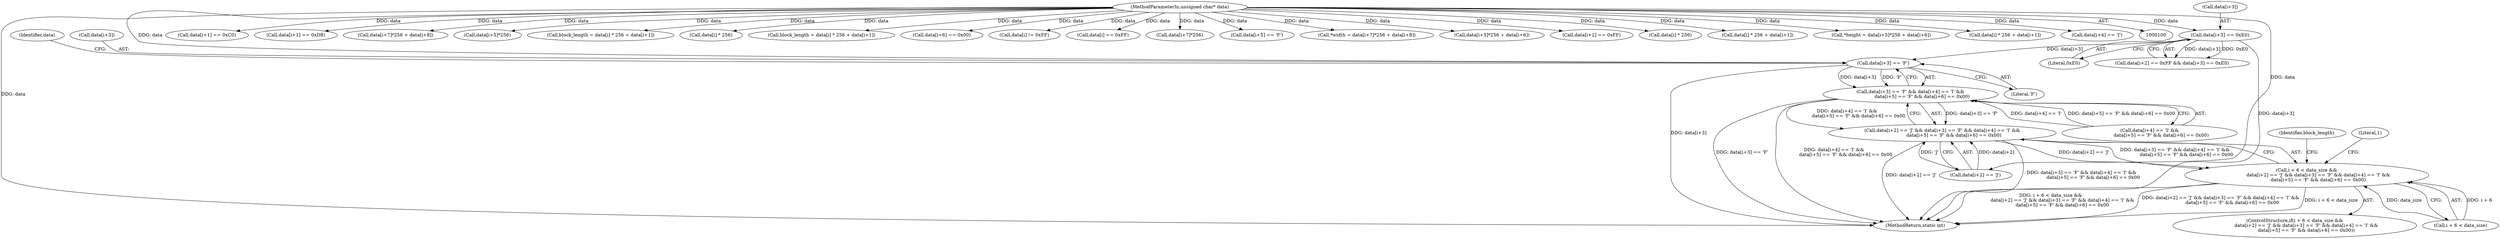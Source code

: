 digraph "0_PDFGen_ee58aff6918b8bbc3be29b9e3089485ea46ff956@pointer" {
"1000166" [label="(Call,data[i+3] == 'F')"];
"1000139" [label="(Call,data[i+3] == 0xE0)"];
"1000101" [label="(MethodParameterIn,unsigned char* data)"];
"1000165" [label="(Call,data[i+3] == 'F' && data[i+4] == 'I' &&\n                data[i+5] == 'F' && data[i+6] == 0x00)"];
"1000157" [label="(Call,data[i+2] == 'J' && data[i+3] == 'F' && data[i+4] == 'I' &&\n                data[i+5] == 'F' && data[i+6] == 0x00)"];
"1000151" [label="(Call,i + 6 < data_size &&\n                data[i+2] == 'J' && data[i+3] == 'F' && data[i+4] == 'I' &&\n                data[i+5] == 'F' && data[i+6] == 0x00)"];
"1000150" [label="(ControlStructure,if(i + 6 < data_size &&\n                data[i+2] == 'J' && data[i+3] == 'F' && data[i+4] == 'I' &&\n                data[i+5] == 'F' && data[i+6] == 0x00))"];
"1000238" [label="(Call,data[i+1] == 0xC0)"];
"1000124" [label="(Call,data[i+1] == 0xD8)"];
"1000265" [label="(Call,data[i+7]*256 + data[i+8])"];
"1000250" [label="(Call,data[i+5]*256)"];
"1000283" [label="(Call,block_length = data[i] * 256 + data[i+1])"];
"1000176" [label="(Identifier,data)"];
"1000151" [label="(Call,i + 6 < data_size &&\n                data[i+2] == 'J' && data[i+3] == 'F' && data[i+4] == 'I' &&\n                data[i+5] == 'F' && data[i+6] == 0x00)"];
"1000201" [label="(Call,data[i] * 256)"];
"1000167" [label="(Call,data[i+3])"];
"1000198" [label="(Call,block_length = data[i] * 256 + data[i+1])"];
"1000165" [label="(Call,data[i+3] == 'F' && data[i+4] == 'I' &&\n                data[i+5] == 'F' && data[i+6] == 0x00)"];
"1000101" [label="(MethodParameterIn,unsigned char* data)"];
"1000189" [label="(Call,data[i+6] == 0x00)"];
"1000229" [label="(Call,data[i] != 0xFF)"];
"1000152" [label="(Call,i + 6 < data_size)"];
"1000118" [label="(Call,data[i] == 0xFF)"];
"1000157" [label="(Call,data[i+2] == 'J' && data[i+3] == 'F' && data[i+4] == 'I' &&\n                data[i+5] == 'F' && data[i+6] == 0x00)"];
"1000139" [label="(Call,data[i+3] == 0xE0)"];
"1000266" [label="(Call,data[i+7]*256)"];
"1000182" [label="(Call,data[i+5] == 'F')"];
"1000262" [label="(Call,*width = data[i+7]*256 + data[i+8])"];
"1000131" [label="(Call,data[i+2] == 0xFF && data[i+3] == 0xE0)"];
"1000249" [label="(Call,data[i+5]*256 + data[i+6])"];
"1000132" [label="(Call,data[i+2] == 0xFF)"];
"1000166" [label="(Call,data[i+3] == 'F')"];
"1000286" [label="(Call,data[i] * 256)"];
"1000200" [label="(Call,data[i] * 256 + data[i+1])"];
"1000173" [label="(Call,data[i+4] == 'I' &&\n                data[i+5] == 'F' && data[i+6] == 0x00)"];
"1000158" [label="(Call,data[i+2] == 'J')"];
"1000199" [label="(Identifier,block_length)"];
"1000299" [label="(MethodReturn,static int)"];
"1000298" [label="(Literal,1)"];
"1000246" [label="(Call,*height = data[i+5]*256 + data[i+6])"];
"1000145" [label="(Literal,0xE0)"];
"1000140" [label="(Call,data[i+3])"];
"1000172" [label="(Literal,'F')"];
"1000285" [label="(Call,data[i] * 256 + data[i+1])"];
"1000174" [label="(Call,data[i+4] == 'I')"];
"1000166" -> "1000165"  [label="AST: "];
"1000166" -> "1000172"  [label="CFG: "];
"1000167" -> "1000166"  [label="AST: "];
"1000172" -> "1000166"  [label="AST: "];
"1000176" -> "1000166"  [label="CFG: "];
"1000165" -> "1000166"  [label="CFG: "];
"1000166" -> "1000299"  [label="DDG: data[i+3]"];
"1000166" -> "1000165"  [label="DDG: data[i+3]"];
"1000166" -> "1000165"  [label="DDG: 'F'"];
"1000139" -> "1000166"  [label="DDG: data[i+3]"];
"1000101" -> "1000166"  [label="DDG: data"];
"1000139" -> "1000131"  [label="AST: "];
"1000139" -> "1000145"  [label="CFG: "];
"1000140" -> "1000139"  [label="AST: "];
"1000145" -> "1000139"  [label="AST: "];
"1000131" -> "1000139"  [label="CFG: "];
"1000139" -> "1000299"  [label="DDG: data[i+3]"];
"1000139" -> "1000131"  [label="DDG: data[i+3]"];
"1000139" -> "1000131"  [label="DDG: 0xE0"];
"1000101" -> "1000139"  [label="DDG: data"];
"1000101" -> "1000100"  [label="AST: "];
"1000101" -> "1000299"  [label="DDG: data"];
"1000101" -> "1000118"  [label="DDG: data"];
"1000101" -> "1000124"  [label="DDG: data"];
"1000101" -> "1000132"  [label="DDG: data"];
"1000101" -> "1000158"  [label="DDG: data"];
"1000101" -> "1000174"  [label="DDG: data"];
"1000101" -> "1000182"  [label="DDG: data"];
"1000101" -> "1000189"  [label="DDG: data"];
"1000101" -> "1000198"  [label="DDG: data"];
"1000101" -> "1000201"  [label="DDG: data"];
"1000101" -> "1000200"  [label="DDG: data"];
"1000101" -> "1000229"  [label="DDG: data"];
"1000101" -> "1000238"  [label="DDG: data"];
"1000101" -> "1000246"  [label="DDG: data"];
"1000101" -> "1000250"  [label="DDG: data"];
"1000101" -> "1000249"  [label="DDG: data"];
"1000101" -> "1000262"  [label="DDG: data"];
"1000101" -> "1000266"  [label="DDG: data"];
"1000101" -> "1000265"  [label="DDG: data"];
"1000101" -> "1000283"  [label="DDG: data"];
"1000101" -> "1000286"  [label="DDG: data"];
"1000101" -> "1000285"  [label="DDG: data"];
"1000165" -> "1000157"  [label="AST: "];
"1000165" -> "1000173"  [label="CFG: "];
"1000173" -> "1000165"  [label="AST: "];
"1000157" -> "1000165"  [label="CFG: "];
"1000165" -> "1000299"  [label="DDG: data[i+3] == 'F'"];
"1000165" -> "1000299"  [label="DDG: data[i+4] == 'I' &&\n                data[i+5] == 'F' && data[i+6] == 0x00"];
"1000165" -> "1000157"  [label="DDG: data[i+3] == 'F'"];
"1000165" -> "1000157"  [label="DDG: data[i+4] == 'I' &&\n                data[i+5] == 'F' && data[i+6] == 0x00"];
"1000173" -> "1000165"  [label="DDG: data[i+4] == 'I'"];
"1000173" -> "1000165"  [label="DDG: data[i+5] == 'F' && data[i+6] == 0x00"];
"1000157" -> "1000151"  [label="AST: "];
"1000157" -> "1000158"  [label="CFG: "];
"1000158" -> "1000157"  [label="AST: "];
"1000151" -> "1000157"  [label="CFG: "];
"1000157" -> "1000299"  [label="DDG: data[i+2] == 'J'"];
"1000157" -> "1000299"  [label="DDG: data[i+3] == 'F' && data[i+4] == 'I' &&\n                data[i+5] == 'F' && data[i+6] == 0x00"];
"1000157" -> "1000151"  [label="DDG: data[i+2] == 'J'"];
"1000157" -> "1000151"  [label="DDG: data[i+3] == 'F' && data[i+4] == 'I' &&\n                data[i+5] == 'F' && data[i+6] == 0x00"];
"1000158" -> "1000157"  [label="DDG: data[i+2]"];
"1000158" -> "1000157"  [label="DDG: 'J'"];
"1000151" -> "1000150"  [label="AST: "];
"1000151" -> "1000152"  [label="CFG: "];
"1000152" -> "1000151"  [label="AST: "];
"1000199" -> "1000151"  [label="CFG: "];
"1000298" -> "1000151"  [label="CFG: "];
"1000151" -> "1000299"  [label="DDG: i + 6 < data_size &&\n                data[i+2] == 'J' && data[i+3] == 'F' && data[i+4] == 'I' &&\n                data[i+5] == 'F' && data[i+6] == 0x00"];
"1000151" -> "1000299"  [label="DDG: data[i+2] == 'J' && data[i+3] == 'F' && data[i+4] == 'I' &&\n                data[i+5] == 'F' && data[i+6] == 0x00"];
"1000151" -> "1000299"  [label="DDG: i + 6 < data_size"];
"1000152" -> "1000151"  [label="DDG: i + 6"];
"1000152" -> "1000151"  [label="DDG: data_size"];
}
